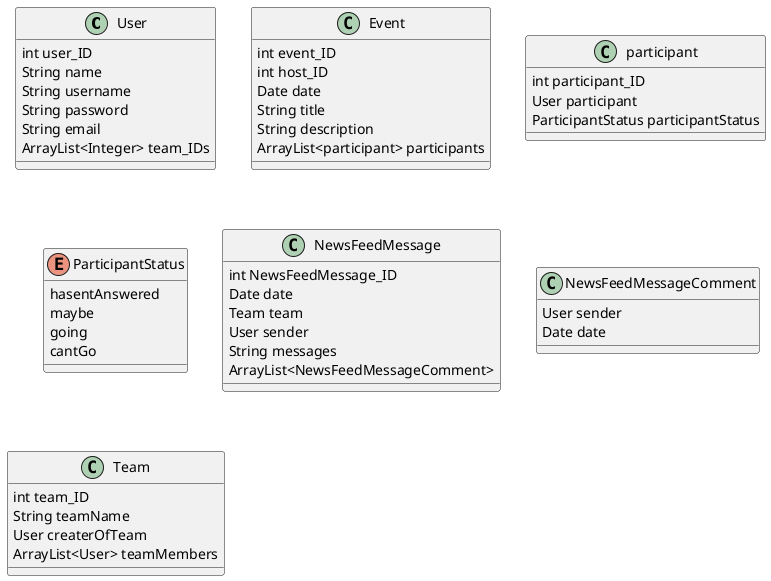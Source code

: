@startuml
class User{
    int user_ID
    String name
    String username
    String password
    String email
    ArrayList<Integer> team_IDs
}

class Event{
    int event_ID
    int host_ID
    Date date
    String title
    String description
    ArrayList<participant> participants
}

class participant{
    int participant_ID
    User participant
    ParticipantStatus participantStatus
}

enum ParticipantStatus{
    hasentAnswered
    maybe
    going
    cantGo
}

class NewsFeedMessage{
    int NewsFeedMessage_ID
    Date date
    Team team
    User sender
    String messages
    ArrayList<NewsFeedMessageComment>
}

class NewsFeedMessageComment{
    User sender
    Date date
}

class Team{
    int team_ID
    String teamName
    User createrOfTeam
    ArrayList<User> teamMembers
}

@enduml